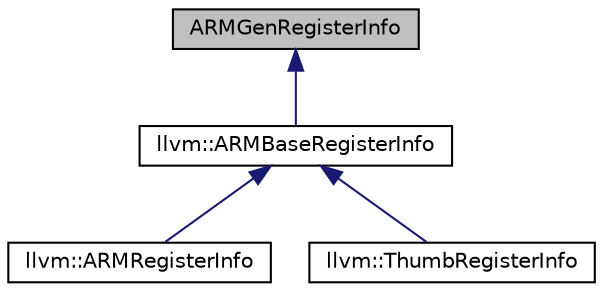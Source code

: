 digraph "ARMGenRegisterInfo"
{
 // LATEX_PDF_SIZE
  bgcolor="transparent";
  edge [fontname="Helvetica",fontsize="10",labelfontname="Helvetica",labelfontsize="10"];
  node [fontname="Helvetica",fontsize="10",shape=record];
  Node1 [label="ARMGenRegisterInfo",height=0.2,width=0.4,color="black", fillcolor="grey75", style="filled", fontcolor="black",tooltip=" "];
  Node1 -> Node2 [dir="back",color="midnightblue",fontsize="10",style="solid",fontname="Helvetica"];
  Node2 [label="llvm::ARMBaseRegisterInfo",height=0.2,width=0.4,color="black",URL="$classllvm_1_1ARMBaseRegisterInfo.html",tooltip=" "];
  Node2 -> Node3 [dir="back",color="midnightblue",fontsize="10",style="solid",fontname="Helvetica"];
  Node3 [label="llvm::ARMRegisterInfo",height=0.2,width=0.4,color="black",URL="$structllvm_1_1ARMRegisterInfo.html",tooltip=" "];
  Node2 -> Node4 [dir="back",color="midnightblue",fontsize="10",style="solid",fontname="Helvetica"];
  Node4 [label="llvm::ThumbRegisterInfo",height=0.2,width=0.4,color="black",URL="$structllvm_1_1ThumbRegisterInfo.html",tooltip=" "];
}
